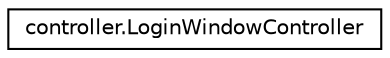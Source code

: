 digraph "Graphical Class Hierarchy"
{
 // LATEX_PDF_SIZE
  edge [fontname="Helvetica",fontsize="10",labelfontname="Helvetica",labelfontsize="10"];
  node [fontname="Helvetica",fontsize="10",shape=record];
  rankdir="LR";
  Node0 [label="controller.LoginWindowController",height=0.2,width=0.4,color="black", fillcolor="white", style="filled",URL="$de/d0d/classcontroller_1_1LoginWindowController.html",tooltip="The LoginWindowController contains the entire logic of the login view."];
}
